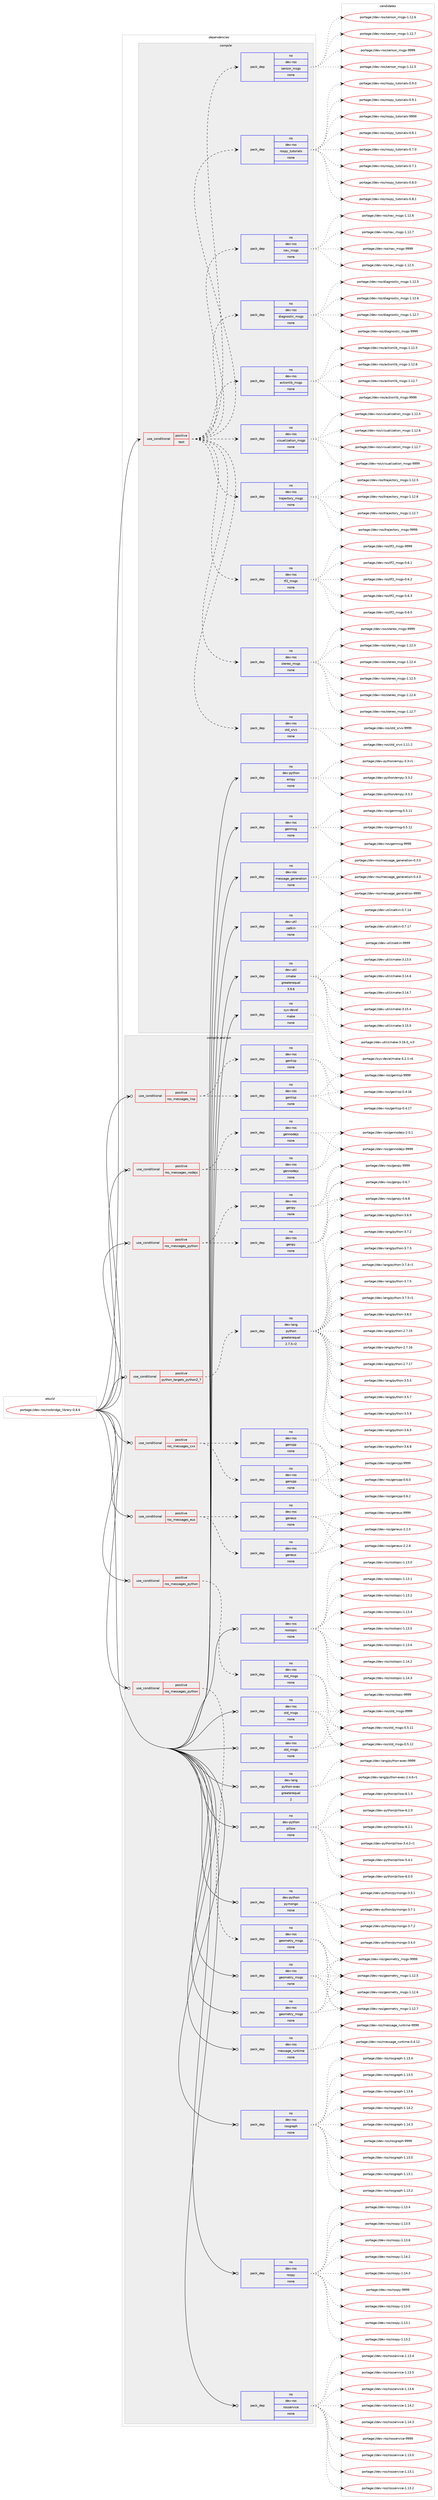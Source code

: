 digraph prolog {

# *************
# Graph options
# *************

newrank=true;
concentrate=true;
compound=true;
graph [rankdir=LR,fontname=Helvetica,fontsize=10,ranksep=1.5];#, ranksep=2.5, nodesep=0.2];
edge  [arrowhead=vee];
node  [fontname=Helvetica,fontsize=10];

# **********
# The ebuild
# **********

subgraph cluster_leftcol {
color=gray;
rank=same;
label=<<i>ebuild</i>>;
id [label="portage://dev-ros/rosbridge_library-0.8.6", color=red, width=4, href="../dev-ros/rosbridge_library-0.8.6.svg"];
}

# ****************
# The dependencies
# ****************

subgraph cluster_midcol {
color=gray;
label=<<i>dependencies</i>>;
subgraph cluster_compile {
fillcolor="#eeeeee";
style=filled;
label=<<i>compile</i>>;
subgraph cond43803 {
dependency195443 [label=<<TABLE BORDER="0" CELLBORDER="1" CELLSPACING="0" CELLPADDING="4"><TR><TD ROWSPAN="3" CELLPADDING="10">use_conditional</TD></TR><TR><TD>positive</TD></TR><TR><TD>test</TD></TR></TABLE>>, shape=none, color=red];
subgraph pack148212 {
dependency195444 [label=<<TABLE BORDER="0" CELLBORDER="1" CELLSPACING="0" CELLPADDING="4" WIDTH="220"><TR><TD ROWSPAN="6" CELLPADDING="30">pack_dep</TD></TR><TR><TD WIDTH="110">no</TD></TR><TR><TD>dev-ros</TD></TR><TR><TD>actionlib_msgs</TD></TR><TR><TD>none</TD></TR><TR><TD></TD></TR></TABLE>>, shape=none, color=blue];
}
dependency195443:e -> dependency195444:w [weight=20,style="dashed",arrowhead="vee"];
subgraph pack148213 {
dependency195445 [label=<<TABLE BORDER="0" CELLBORDER="1" CELLSPACING="0" CELLPADDING="4" WIDTH="220"><TR><TD ROWSPAN="6" CELLPADDING="30">pack_dep</TD></TR><TR><TD WIDTH="110">no</TD></TR><TR><TD>dev-ros</TD></TR><TR><TD>diagnostic_msgs</TD></TR><TR><TD>none</TD></TR><TR><TD></TD></TR></TABLE>>, shape=none, color=blue];
}
dependency195443:e -> dependency195445:w [weight=20,style="dashed",arrowhead="vee"];
subgraph pack148214 {
dependency195446 [label=<<TABLE BORDER="0" CELLBORDER="1" CELLSPACING="0" CELLPADDING="4" WIDTH="220"><TR><TD ROWSPAN="6" CELLPADDING="30">pack_dep</TD></TR><TR><TD WIDTH="110">no</TD></TR><TR><TD>dev-ros</TD></TR><TR><TD>nav_msgs</TD></TR><TR><TD>none</TD></TR><TR><TD></TD></TR></TABLE>>, shape=none, color=blue];
}
dependency195443:e -> dependency195446:w [weight=20,style="dashed",arrowhead="vee"];
subgraph pack148215 {
dependency195447 [label=<<TABLE BORDER="0" CELLBORDER="1" CELLSPACING="0" CELLPADDING="4" WIDTH="220"><TR><TD ROWSPAN="6" CELLPADDING="30">pack_dep</TD></TR><TR><TD WIDTH="110">no</TD></TR><TR><TD>dev-ros</TD></TR><TR><TD>rospy_tutorials</TD></TR><TR><TD>none</TD></TR><TR><TD></TD></TR></TABLE>>, shape=none, color=blue];
}
dependency195443:e -> dependency195447:w [weight=20,style="dashed",arrowhead="vee"];
subgraph pack148216 {
dependency195448 [label=<<TABLE BORDER="0" CELLBORDER="1" CELLSPACING="0" CELLPADDING="4" WIDTH="220"><TR><TD ROWSPAN="6" CELLPADDING="30">pack_dep</TD></TR><TR><TD WIDTH="110">no</TD></TR><TR><TD>dev-ros</TD></TR><TR><TD>sensor_msgs</TD></TR><TR><TD>none</TD></TR><TR><TD></TD></TR></TABLE>>, shape=none, color=blue];
}
dependency195443:e -> dependency195448:w [weight=20,style="dashed",arrowhead="vee"];
subgraph pack148217 {
dependency195449 [label=<<TABLE BORDER="0" CELLBORDER="1" CELLSPACING="0" CELLPADDING="4" WIDTH="220"><TR><TD ROWSPAN="6" CELLPADDING="30">pack_dep</TD></TR><TR><TD WIDTH="110">no</TD></TR><TR><TD>dev-ros</TD></TR><TR><TD>std_srvs</TD></TR><TR><TD>none</TD></TR><TR><TD></TD></TR></TABLE>>, shape=none, color=blue];
}
dependency195443:e -> dependency195449:w [weight=20,style="dashed",arrowhead="vee"];
subgraph pack148218 {
dependency195450 [label=<<TABLE BORDER="0" CELLBORDER="1" CELLSPACING="0" CELLPADDING="4" WIDTH="220"><TR><TD ROWSPAN="6" CELLPADDING="30">pack_dep</TD></TR><TR><TD WIDTH="110">no</TD></TR><TR><TD>dev-ros</TD></TR><TR><TD>stereo_msgs</TD></TR><TR><TD>none</TD></TR><TR><TD></TD></TR></TABLE>>, shape=none, color=blue];
}
dependency195443:e -> dependency195450:w [weight=20,style="dashed",arrowhead="vee"];
subgraph pack148219 {
dependency195451 [label=<<TABLE BORDER="0" CELLBORDER="1" CELLSPACING="0" CELLPADDING="4" WIDTH="220"><TR><TD ROWSPAN="6" CELLPADDING="30">pack_dep</TD></TR><TR><TD WIDTH="110">no</TD></TR><TR><TD>dev-ros</TD></TR><TR><TD>tf2_msgs</TD></TR><TR><TD>none</TD></TR><TR><TD></TD></TR></TABLE>>, shape=none, color=blue];
}
dependency195443:e -> dependency195451:w [weight=20,style="dashed",arrowhead="vee"];
subgraph pack148220 {
dependency195452 [label=<<TABLE BORDER="0" CELLBORDER="1" CELLSPACING="0" CELLPADDING="4" WIDTH="220"><TR><TD ROWSPAN="6" CELLPADDING="30">pack_dep</TD></TR><TR><TD WIDTH="110">no</TD></TR><TR><TD>dev-ros</TD></TR><TR><TD>trajectory_msgs</TD></TR><TR><TD>none</TD></TR><TR><TD></TD></TR></TABLE>>, shape=none, color=blue];
}
dependency195443:e -> dependency195452:w [weight=20,style="dashed",arrowhead="vee"];
subgraph pack148221 {
dependency195453 [label=<<TABLE BORDER="0" CELLBORDER="1" CELLSPACING="0" CELLPADDING="4" WIDTH="220"><TR><TD ROWSPAN="6" CELLPADDING="30">pack_dep</TD></TR><TR><TD WIDTH="110">no</TD></TR><TR><TD>dev-ros</TD></TR><TR><TD>visualization_msgs</TD></TR><TR><TD>none</TD></TR><TR><TD></TD></TR></TABLE>>, shape=none, color=blue];
}
dependency195443:e -> dependency195453:w [weight=20,style="dashed",arrowhead="vee"];
}
id:e -> dependency195443:w [weight=20,style="solid",arrowhead="vee"];
subgraph pack148222 {
dependency195454 [label=<<TABLE BORDER="0" CELLBORDER="1" CELLSPACING="0" CELLPADDING="4" WIDTH="220"><TR><TD ROWSPAN="6" CELLPADDING="30">pack_dep</TD></TR><TR><TD WIDTH="110">no</TD></TR><TR><TD>dev-python</TD></TR><TR><TD>empy</TD></TR><TR><TD>none</TD></TR><TR><TD></TD></TR></TABLE>>, shape=none, color=blue];
}
id:e -> dependency195454:w [weight=20,style="solid",arrowhead="vee"];
subgraph pack148223 {
dependency195455 [label=<<TABLE BORDER="0" CELLBORDER="1" CELLSPACING="0" CELLPADDING="4" WIDTH="220"><TR><TD ROWSPAN="6" CELLPADDING="30">pack_dep</TD></TR><TR><TD WIDTH="110">no</TD></TR><TR><TD>dev-ros</TD></TR><TR><TD>genmsg</TD></TR><TR><TD>none</TD></TR><TR><TD></TD></TR></TABLE>>, shape=none, color=blue];
}
id:e -> dependency195455:w [weight=20,style="solid",arrowhead="vee"];
subgraph pack148224 {
dependency195456 [label=<<TABLE BORDER="0" CELLBORDER="1" CELLSPACING="0" CELLPADDING="4" WIDTH="220"><TR><TD ROWSPAN="6" CELLPADDING="30">pack_dep</TD></TR><TR><TD WIDTH="110">no</TD></TR><TR><TD>dev-ros</TD></TR><TR><TD>message_generation</TD></TR><TR><TD>none</TD></TR><TR><TD></TD></TR></TABLE>>, shape=none, color=blue];
}
id:e -> dependency195456:w [weight=20,style="solid",arrowhead="vee"];
subgraph pack148225 {
dependency195457 [label=<<TABLE BORDER="0" CELLBORDER="1" CELLSPACING="0" CELLPADDING="4" WIDTH="220"><TR><TD ROWSPAN="6" CELLPADDING="30">pack_dep</TD></TR><TR><TD WIDTH="110">no</TD></TR><TR><TD>dev-util</TD></TR><TR><TD>catkin</TD></TR><TR><TD>none</TD></TR><TR><TD></TD></TR></TABLE>>, shape=none, color=blue];
}
id:e -> dependency195457:w [weight=20,style="solid",arrowhead="vee"];
subgraph pack148226 {
dependency195458 [label=<<TABLE BORDER="0" CELLBORDER="1" CELLSPACING="0" CELLPADDING="4" WIDTH="220"><TR><TD ROWSPAN="6" CELLPADDING="30">pack_dep</TD></TR><TR><TD WIDTH="110">no</TD></TR><TR><TD>dev-util</TD></TR><TR><TD>cmake</TD></TR><TR><TD>greaterequal</TD></TR><TR><TD>3.9.6</TD></TR></TABLE>>, shape=none, color=blue];
}
id:e -> dependency195458:w [weight=20,style="solid",arrowhead="vee"];
subgraph pack148227 {
dependency195459 [label=<<TABLE BORDER="0" CELLBORDER="1" CELLSPACING="0" CELLPADDING="4" WIDTH="220"><TR><TD ROWSPAN="6" CELLPADDING="30">pack_dep</TD></TR><TR><TD WIDTH="110">no</TD></TR><TR><TD>sys-devel</TD></TR><TR><TD>make</TD></TR><TR><TD>none</TD></TR><TR><TD></TD></TR></TABLE>>, shape=none, color=blue];
}
id:e -> dependency195459:w [weight=20,style="solid",arrowhead="vee"];
}
subgraph cluster_compileandrun {
fillcolor="#eeeeee";
style=filled;
label=<<i>compile and run</i>>;
subgraph cond43804 {
dependency195460 [label=<<TABLE BORDER="0" CELLBORDER="1" CELLSPACING="0" CELLPADDING="4"><TR><TD ROWSPAN="3" CELLPADDING="10">use_conditional</TD></TR><TR><TD>positive</TD></TR><TR><TD>python_targets_python2_7</TD></TR></TABLE>>, shape=none, color=red];
subgraph pack148228 {
dependency195461 [label=<<TABLE BORDER="0" CELLBORDER="1" CELLSPACING="0" CELLPADDING="4" WIDTH="220"><TR><TD ROWSPAN="6" CELLPADDING="30">pack_dep</TD></TR><TR><TD WIDTH="110">no</TD></TR><TR><TD>dev-lang</TD></TR><TR><TD>python</TD></TR><TR><TD>greaterequal</TD></TR><TR><TD>2.7.5-r2</TD></TR></TABLE>>, shape=none, color=blue];
}
dependency195460:e -> dependency195461:w [weight=20,style="dashed",arrowhead="vee"];
}
id:e -> dependency195460:w [weight=20,style="solid",arrowhead="odotvee"];
subgraph cond43805 {
dependency195462 [label=<<TABLE BORDER="0" CELLBORDER="1" CELLSPACING="0" CELLPADDING="4"><TR><TD ROWSPAN="3" CELLPADDING="10">use_conditional</TD></TR><TR><TD>positive</TD></TR><TR><TD>ros_messages_cxx</TD></TR></TABLE>>, shape=none, color=red];
subgraph pack148229 {
dependency195463 [label=<<TABLE BORDER="0" CELLBORDER="1" CELLSPACING="0" CELLPADDING="4" WIDTH="220"><TR><TD ROWSPAN="6" CELLPADDING="30">pack_dep</TD></TR><TR><TD WIDTH="110">no</TD></TR><TR><TD>dev-ros</TD></TR><TR><TD>gencpp</TD></TR><TR><TD>none</TD></TR><TR><TD></TD></TR></TABLE>>, shape=none, color=blue];
}
dependency195462:e -> dependency195463:w [weight=20,style="dashed",arrowhead="vee"];
subgraph pack148230 {
dependency195464 [label=<<TABLE BORDER="0" CELLBORDER="1" CELLSPACING="0" CELLPADDING="4" WIDTH="220"><TR><TD ROWSPAN="6" CELLPADDING="30">pack_dep</TD></TR><TR><TD WIDTH="110">no</TD></TR><TR><TD>dev-ros</TD></TR><TR><TD>gencpp</TD></TR><TR><TD>none</TD></TR><TR><TD></TD></TR></TABLE>>, shape=none, color=blue];
}
dependency195462:e -> dependency195464:w [weight=20,style="dashed",arrowhead="vee"];
}
id:e -> dependency195462:w [weight=20,style="solid",arrowhead="odotvee"];
subgraph cond43806 {
dependency195465 [label=<<TABLE BORDER="0" CELLBORDER="1" CELLSPACING="0" CELLPADDING="4"><TR><TD ROWSPAN="3" CELLPADDING="10">use_conditional</TD></TR><TR><TD>positive</TD></TR><TR><TD>ros_messages_eus</TD></TR></TABLE>>, shape=none, color=red];
subgraph pack148231 {
dependency195466 [label=<<TABLE BORDER="0" CELLBORDER="1" CELLSPACING="0" CELLPADDING="4" WIDTH="220"><TR><TD ROWSPAN="6" CELLPADDING="30">pack_dep</TD></TR><TR><TD WIDTH="110">no</TD></TR><TR><TD>dev-ros</TD></TR><TR><TD>geneus</TD></TR><TR><TD>none</TD></TR><TR><TD></TD></TR></TABLE>>, shape=none, color=blue];
}
dependency195465:e -> dependency195466:w [weight=20,style="dashed",arrowhead="vee"];
subgraph pack148232 {
dependency195467 [label=<<TABLE BORDER="0" CELLBORDER="1" CELLSPACING="0" CELLPADDING="4" WIDTH="220"><TR><TD ROWSPAN="6" CELLPADDING="30">pack_dep</TD></TR><TR><TD WIDTH="110">no</TD></TR><TR><TD>dev-ros</TD></TR><TR><TD>geneus</TD></TR><TR><TD>none</TD></TR><TR><TD></TD></TR></TABLE>>, shape=none, color=blue];
}
dependency195465:e -> dependency195467:w [weight=20,style="dashed",arrowhead="vee"];
}
id:e -> dependency195465:w [weight=20,style="solid",arrowhead="odotvee"];
subgraph cond43807 {
dependency195468 [label=<<TABLE BORDER="0" CELLBORDER="1" CELLSPACING="0" CELLPADDING="4"><TR><TD ROWSPAN="3" CELLPADDING="10">use_conditional</TD></TR><TR><TD>positive</TD></TR><TR><TD>ros_messages_lisp</TD></TR></TABLE>>, shape=none, color=red];
subgraph pack148233 {
dependency195469 [label=<<TABLE BORDER="0" CELLBORDER="1" CELLSPACING="0" CELLPADDING="4" WIDTH="220"><TR><TD ROWSPAN="6" CELLPADDING="30">pack_dep</TD></TR><TR><TD WIDTH="110">no</TD></TR><TR><TD>dev-ros</TD></TR><TR><TD>genlisp</TD></TR><TR><TD>none</TD></TR><TR><TD></TD></TR></TABLE>>, shape=none, color=blue];
}
dependency195468:e -> dependency195469:w [weight=20,style="dashed",arrowhead="vee"];
subgraph pack148234 {
dependency195470 [label=<<TABLE BORDER="0" CELLBORDER="1" CELLSPACING="0" CELLPADDING="4" WIDTH="220"><TR><TD ROWSPAN="6" CELLPADDING="30">pack_dep</TD></TR><TR><TD WIDTH="110">no</TD></TR><TR><TD>dev-ros</TD></TR><TR><TD>genlisp</TD></TR><TR><TD>none</TD></TR><TR><TD></TD></TR></TABLE>>, shape=none, color=blue];
}
dependency195468:e -> dependency195470:w [weight=20,style="dashed",arrowhead="vee"];
}
id:e -> dependency195468:w [weight=20,style="solid",arrowhead="odotvee"];
subgraph cond43808 {
dependency195471 [label=<<TABLE BORDER="0" CELLBORDER="1" CELLSPACING="0" CELLPADDING="4"><TR><TD ROWSPAN="3" CELLPADDING="10">use_conditional</TD></TR><TR><TD>positive</TD></TR><TR><TD>ros_messages_nodejs</TD></TR></TABLE>>, shape=none, color=red];
subgraph pack148235 {
dependency195472 [label=<<TABLE BORDER="0" CELLBORDER="1" CELLSPACING="0" CELLPADDING="4" WIDTH="220"><TR><TD ROWSPAN="6" CELLPADDING="30">pack_dep</TD></TR><TR><TD WIDTH="110">no</TD></TR><TR><TD>dev-ros</TD></TR><TR><TD>gennodejs</TD></TR><TR><TD>none</TD></TR><TR><TD></TD></TR></TABLE>>, shape=none, color=blue];
}
dependency195471:e -> dependency195472:w [weight=20,style="dashed",arrowhead="vee"];
subgraph pack148236 {
dependency195473 [label=<<TABLE BORDER="0" CELLBORDER="1" CELLSPACING="0" CELLPADDING="4" WIDTH="220"><TR><TD ROWSPAN="6" CELLPADDING="30">pack_dep</TD></TR><TR><TD WIDTH="110">no</TD></TR><TR><TD>dev-ros</TD></TR><TR><TD>gennodejs</TD></TR><TR><TD>none</TD></TR><TR><TD></TD></TR></TABLE>>, shape=none, color=blue];
}
dependency195471:e -> dependency195473:w [weight=20,style="dashed",arrowhead="vee"];
}
id:e -> dependency195471:w [weight=20,style="solid",arrowhead="odotvee"];
subgraph cond43809 {
dependency195474 [label=<<TABLE BORDER="0" CELLBORDER="1" CELLSPACING="0" CELLPADDING="4"><TR><TD ROWSPAN="3" CELLPADDING="10">use_conditional</TD></TR><TR><TD>positive</TD></TR><TR><TD>ros_messages_python</TD></TR></TABLE>>, shape=none, color=red];
subgraph pack148237 {
dependency195475 [label=<<TABLE BORDER="0" CELLBORDER="1" CELLSPACING="0" CELLPADDING="4" WIDTH="220"><TR><TD ROWSPAN="6" CELLPADDING="30">pack_dep</TD></TR><TR><TD WIDTH="110">no</TD></TR><TR><TD>dev-ros</TD></TR><TR><TD>genpy</TD></TR><TR><TD>none</TD></TR><TR><TD></TD></TR></TABLE>>, shape=none, color=blue];
}
dependency195474:e -> dependency195475:w [weight=20,style="dashed",arrowhead="vee"];
subgraph pack148238 {
dependency195476 [label=<<TABLE BORDER="0" CELLBORDER="1" CELLSPACING="0" CELLPADDING="4" WIDTH="220"><TR><TD ROWSPAN="6" CELLPADDING="30">pack_dep</TD></TR><TR><TD WIDTH="110">no</TD></TR><TR><TD>dev-ros</TD></TR><TR><TD>genpy</TD></TR><TR><TD>none</TD></TR><TR><TD></TD></TR></TABLE>>, shape=none, color=blue];
}
dependency195474:e -> dependency195476:w [weight=20,style="dashed",arrowhead="vee"];
}
id:e -> dependency195474:w [weight=20,style="solid",arrowhead="odotvee"];
subgraph cond43810 {
dependency195477 [label=<<TABLE BORDER="0" CELLBORDER="1" CELLSPACING="0" CELLPADDING="4"><TR><TD ROWSPAN="3" CELLPADDING="10">use_conditional</TD></TR><TR><TD>positive</TD></TR><TR><TD>ros_messages_python</TD></TR></TABLE>>, shape=none, color=red];
subgraph pack148239 {
dependency195478 [label=<<TABLE BORDER="0" CELLBORDER="1" CELLSPACING="0" CELLPADDING="4" WIDTH="220"><TR><TD ROWSPAN="6" CELLPADDING="30">pack_dep</TD></TR><TR><TD WIDTH="110">no</TD></TR><TR><TD>dev-ros</TD></TR><TR><TD>geometry_msgs</TD></TR><TR><TD>none</TD></TR><TR><TD></TD></TR></TABLE>>, shape=none, color=blue];
}
dependency195477:e -> dependency195478:w [weight=20,style="dashed",arrowhead="vee"];
}
id:e -> dependency195477:w [weight=20,style="solid",arrowhead="odotvee"];
subgraph cond43811 {
dependency195479 [label=<<TABLE BORDER="0" CELLBORDER="1" CELLSPACING="0" CELLPADDING="4"><TR><TD ROWSPAN="3" CELLPADDING="10">use_conditional</TD></TR><TR><TD>positive</TD></TR><TR><TD>ros_messages_python</TD></TR></TABLE>>, shape=none, color=red];
subgraph pack148240 {
dependency195480 [label=<<TABLE BORDER="0" CELLBORDER="1" CELLSPACING="0" CELLPADDING="4" WIDTH="220"><TR><TD ROWSPAN="6" CELLPADDING="30">pack_dep</TD></TR><TR><TD WIDTH="110">no</TD></TR><TR><TD>dev-ros</TD></TR><TR><TD>std_msgs</TD></TR><TR><TD>none</TD></TR><TR><TD></TD></TR></TABLE>>, shape=none, color=blue];
}
dependency195479:e -> dependency195480:w [weight=20,style="dashed",arrowhead="vee"];
}
id:e -> dependency195479:w [weight=20,style="solid",arrowhead="odotvee"];
subgraph pack148241 {
dependency195481 [label=<<TABLE BORDER="0" CELLBORDER="1" CELLSPACING="0" CELLPADDING="4" WIDTH="220"><TR><TD ROWSPAN="6" CELLPADDING="30">pack_dep</TD></TR><TR><TD WIDTH="110">no</TD></TR><TR><TD>dev-lang</TD></TR><TR><TD>python-exec</TD></TR><TR><TD>greaterequal</TD></TR><TR><TD>2</TD></TR></TABLE>>, shape=none, color=blue];
}
id:e -> dependency195481:w [weight=20,style="solid",arrowhead="odotvee"];
subgraph pack148242 {
dependency195482 [label=<<TABLE BORDER="0" CELLBORDER="1" CELLSPACING="0" CELLPADDING="4" WIDTH="220"><TR><TD ROWSPAN="6" CELLPADDING="30">pack_dep</TD></TR><TR><TD WIDTH="110">no</TD></TR><TR><TD>dev-python</TD></TR><TR><TD>pillow</TD></TR><TR><TD>none</TD></TR><TR><TD></TD></TR></TABLE>>, shape=none, color=blue];
}
id:e -> dependency195482:w [weight=20,style="solid",arrowhead="odotvee"];
subgraph pack148243 {
dependency195483 [label=<<TABLE BORDER="0" CELLBORDER="1" CELLSPACING="0" CELLPADDING="4" WIDTH="220"><TR><TD ROWSPAN="6" CELLPADDING="30">pack_dep</TD></TR><TR><TD WIDTH="110">no</TD></TR><TR><TD>dev-python</TD></TR><TR><TD>pymongo</TD></TR><TR><TD>none</TD></TR><TR><TD></TD></TR></TABLE>>, shape=none, color=blue];
}
id:e -> dependency195483:w [weight=20,style="solid",arrowhead="odotvee"];
subgraph pack148244 {
dependency195484 [label=<<TABLE BORDER="0" CELLBORDER="1" CELLSPACING="0" CELLPADDING="4" WIDTH="220"><TR><TD ROWSPAN="6" CELLPADDING="30">pack_dep</TD></TR><TR><TD WIDTH="110">no</TD></TR><TR><TD>dev-ros</TD></TR><TR><TD>geometry_msgs</TD></TR><TR><TD>none</TD></TR><TR><TD></TD></TR></TABLE>>, shape=none, color=blue];
}
id:e -> dependency195484:w [weight=20,style="solid",arrowhead="odotvee"];
subgraph pack148245 {
dependency195485 [label=<<TABLE BORDER="0" CELLBORDER="1" CELLSPACING="0" CELLPADDING="4" WIDTH="220"><TR><TD ROWSPAN="6" CELLPADDING="30">pack_dep</TD></TR><TR><TD WIDTH="110">no</TD></TR><TR><TD>dev-ros</TD></TR><TR><TD>geometry_msgs</TD></TR><TR><TD>none</TD></TR><TR><TD></TD></TR></TABLE>>, shape=none, color=blue];
}
id:e -> dependency195485:w [weight=20,style="solid",arrowhead="odotvee"];
subgraph pack148246 {
dependency195486 [label=<<TABLE BORDER="0" CELLBORDER="1" CELLSPACING="0" CELLPADDING="4" WIDTH="220"><TR><TD ROWSPAN="6" CELLPADDING="30">pack_dep</TD></TR><TR><TD WIDTH="110">no</TD></TR><TR><TD>dev-ros</TD></TR><TR><TD>message_runtime</TD></TR><TR><TD>none</TD></TR><TR><TD></TD></TR></TABLE>>, shape=none, color=blue];
}
id:e -> dependency195486:w [weight=20,style="solid",arrowhead="odotvee"];
subgraph pack148247 {
dependency195487 [label=<<TABLE BORDER="0" CELLBORDER="1" CELLSPACING="0" CELLPADDING="4" WIDTH="220"><TR><TD ROWSPAN="6" CELLPADDING="30">pack_dep</TD></TR><TR><TD WIDTH="110">no</TD></TR><TR><TD>dev-ros</TD></TR><TR><TD>rosgraph</TD></TR><TR><TD>none</TD></TR><TR><TD></TD></TR></TABLE>>, shape=none, color=blue];
}
id:e -> dependency195487:w [weight=20,style="solid",arrowhead="odotvee"];
subgraph pack148248 {
dependency195488 [label=<<TABLE BORDER="0" CELLBORDER="1" CELLSPACING="0" CELLPADDING="4" WIDTH="220"><TR><TD ROWSPAN="6" CELLPADDING="30">pack_dep</TD></TR><TR><TD WIDTH="110">no</TD></TR><TR><TD>dev-ros</TD></TR><TR><TD>rospy</TD></TR><TR><TD>none</TD></TR><TR><TD></TD></TR></TABLE>>, shape=none, color=blue];
}
id:e -> dependency195488:w [weight=20,style="solid",arrowhead="odotvee"];
subgraph pack148249 {
dependency195489 [label=<<TABLE BORDER="0" CELLBORDER="1" CELLSPACING="0" CELLPADDING="4" WIDTH="220"><TR><TD ROWSPAN="6" CELLPADDING="30">pack_dep</TD></TR><TR><TD WIDTH="110">no</TD></TR><TR><TD>dev-ros</TD></TR><TR><TD>rosservice</TD></TR><TR><TD>none</TD></TR><TR><TD></TD></TR></TABLE>>, shape=none, color=blue];
}
id:e -> dependency195489:w [weight=20,style="solid",arrowhead="odotvee"];
subgraph pack148250 {
dependency195490 [label=<<TABLE BORDER="0" CELLBORDER="1" CELLSPACING="0" CELLPADDING="4" WIDTH="220"><TR><TD ROWSPAN="6" CELLPADDING="30">pack_dep</TD></TR><TR><TD WIDTH="110">no</TD></TR><TR><TD>dev-ros</TD></TR><TR><TD>rostopic</TD></TR><TR><TD>none</TD></TR><TR><TD></TD></TR></TABLE>>, shape=none, color=blue];
}
id:e -> dependency195490:w [weight=20,style="solid",arrowhead="odotvee"];
subgraph pack148251 {
dependency195491 [label=<<TABLE BORDER="0" CELLBORDER="1" CELLSPACING="0" CELLPADDING="4" WIDTH="220"><TR><TD ROWSPAN="6" CELLPADDING="30">pack_dep</TD></TR><TR><TD WIDTH="110">no</TD></TR><TR><TD>dev-ros</TD></TR><TR><TD>std_msgs</TD></TR><TR><TD>none</TD></TR><TR><TD></TD></TR></TABLE>>, shape=none, color=blue];
}
id:e -> dependency195491:w [weight=20,style="solid",arrowhead="odotvee"];
subgraph pack148252 {
dependency195492 [label=<<TABLE BORDER="0" CELLBORDER="1" CELLSPACING="0" CELLPADDING="4" WIDTH="220"><TR><TD ROWSPAN="6" CELLPADDING="30">pack_dep</TD></TR><TR><TD WIDTH="110">no</TD></TR><TR><TD>dev-ros</TD></TR><TR><TD>std_msgs</TD></TR><TR><TD>none</TD></TR><TR><TD></TD></TR></TABLE>>, shape=none, color=blue];
}
id:e -> dependency195492:w [weight=20,style="solid",arrowhead="odotvee"];
}
subgraph cluster_run {
fillcolor="#eeeeee";
style=filled;
label=<<i>run</i>>;
}
}

# **************
# The candidates
# **************

subgraph cluster_choices {
rank=same;
color=gray;
label=<<i>candidates</i>>;

subgraph choice148212 {
color=black;
nodesep=1;
choiceportage10010111845114111115479799116105111110108105989510911510311545494649504653 [label="portage://dev-ros/actionlib_msgs-1.12.5", color=red, width=4,href="../dev-ros/actionlib_msgs-1.12.5.svg"];
choiceportage10010111845114111115479799116105111110108105989510911510311545494649504654 [label="portage://dev-ros/actionlib_msgs-1.12.6", color=red, width=4,href="../dev-ros/actionlib_msgs-1.12.6.svg"];
choiceportage10010111845114111115479799116105111110108105989510911510311545494649504655 [label="portage://dev-ros/actionlib_msgs-1.12.7", color=red, width=4,href="../dev-ros/actionlib_msgs-1.12.7.svg"];
choiceportage1001011184511411111547979911610511111010810598951091151031154557575757 [label="portage://dev-ros/actionlib_msgs-9999", color=red, width=4,href="../dev-ros/actionlib_msgs-9999.svg"];
dependency195444:e -> choiceportage10010111845114111115479799116105111110108105989510911510311545494649504653:w [style=dotted,weight="100"];
dependency195444:e -> choiceportage10010111845114111115479799116105111110108105989510911510311545494649504654:w [style=dotted,weight="100"];
dependency195444:e -> choiceportage10010111845114111115479799116105111110108105989510911510311545494649504655:w [style=dotted,weight="100"];
dependency195444:e -> choiceportage1001011184511411111547979911610511111010810598951091151031154557575757:w [style=dotted,weight="100"];
}
subgraph choice148213 {
color=black;
nodesep=1;
choiceportage100101118451141111154710010597103110111115116105999510911510311545494649504653 [label="portage://dev-ros/diagnostic_msgs-1.12.5", color=red, width=4,href="../dev-ros/diagnostic_msgs-1.12.5.svg"];
choiceportage100101118451141111154710010597103110111115116105999510911510311545494649504654 [label="portage://dev-ros/diagnostic_msgs-1.12.6", color=red, width=4,href="../dev-ros/diagnostic_msgs-1.12.6.svg"];
choiceportage100101118451141111154710010597103110111115116105999510911510311545494649504655 [label="portage://dev-ros/diagnostic_msgs-1.12.7", color=red, width=4,href="../dev-ros/diagnostic_msgs-1.12.7.svg"];
choiceportage10010111845114111115471001059710311011111511610599951091151031154557575757 [label="portage://dev-ros/diagnostic_msgs-9999", color=red, width=4,href="../dev-ros/diagnostic_msgs-9999.svg"];
dependency195445:e -> choiceportage100101118451141111154710010597103110111115116105999510911510311545494649504653:w [style=dotted,weight="100"];
dependency195445:e -> choiceportage100101118451141111154710010597103110111115116105999510911510311545494649504654:w [style=dotted,weight="100"];
dependency195445:e -> choiceportage100101118451141111154710010597103110111115116105999510911510311545494649504655:w [style=dotted,weight="100"];
dependency195445:e -> choiceportage10010111845114111115471001059710311011111511610599951091151031154557575757:w [style=dotted,weight="100"];
}
subgraph choice148214 {
color=black;
nodesep=1;
choiceportage1001011184511411111547110971189510911510311545494649504653 [label="portage://dev-ros/nav_msgs-1.12.5", color=red, width=4,href="../dev-ros/nav_msgs-1.12.5.svg"];
choiceportage1001011184511411111547110971189510911510311545494649504654 [label="portage://dev-ros/nav_msgs-1.12.6", color=red, width=4,href="../dev-ros/nav_msgs-1.12.6.svg"];
choiceportage1001011184511411111547110971189510911510311545494649504655 [label="portage://dev-ros/nav_msgs-1.12.7", color=red, width=4,href="../dev-ros/nav_msgs-1.12.7.svg"];
choiceportage100101118451141111154711097118951091151031154557575757 [label="portage://dev-ros/nav_msgs-9999", color=red, width=4,href="../dev-ros/nav_msgs-9999.svg"];
dependency195446:e -> choiceportage1001011184511411111547110971189510911510311545494649504653:w [style=dotted,weight="100"];
dependency195446:e -> choiceportage1001011184511411111547110971189510911510311545494649504654:w [style=dotted,weight="100"];
dependency195446:e -> choiceportage1001011184511411111547110971189510911510311545494649504655:w [style=dotted,weight="100"];
dependency195446:e -> choiceportage100101118451141111154711097118951091151031154557575757:w [style=dotted,weight="100"];
}
subgraph choice148215 {
color=black;
nodesep=1;
choiceportage10010111845114111115471141111151121219511611711611111410597108115454846544649 [label="portage://dev-ros/rospy_tutorials-0.6.1", color=red, width=4,href="../dev-ros/rospy_tutorials-0.6.1.svg"];
choiceportage10010111845114111115471141111151121219511611711611111410597108115454846554648 [label="portage://dev-ros/rospy_tutorials-0.7.0", color=red, width=4,href="../dev-ros/rospy_tutorials-0.7.0.svg"];
choiceportage10010111845114111115471141111151121219511611711611111410597108115454846554649 [label="portage://dev-ros/rospy_tutorials-0.7.1", color=red, width=4,href="../dev-ros/rospy_tutorials-0.7.1.svg"];
choiceportage10010111845114111115471141111151121219511611711611111410597108115454846564648 [label="portage://dev-ros/rospy_tutorials-0.8.0", color=red, width=4,href="../dev-ros/rospy_tutorials-0.8.0.svg"];
choiceportage10010111845114111115471141111151121219511611711611111410597108115454846564649 [label="portage://dev-ros/rospy_tutorials-0.8.1", color=red, width=4,href="../dev-ros/rospy_tutorials-0.8.1.svg"];
choiceportage10010111845114111115471141111151121219511611711611111410597108115454846574648 [label="portage://dev-ros/rospy_tutorials-0.9.0", color=red, width=4,href="../dev-ros/rospy_tutorials-0.9.0.svg"];
choiceportage10010111845114111115471141111151121219511611711611111410597108115454846574649 [label="portage://dev-ros/rospy_tutorials-0.9.1", color=red, width=4,href="../dev-ros/rospy_tutorials-0.9.1.svg"];
choiceportage100101118451141111154711411111511212195116117116111114105971081154557575757 [label="portage://dev-ros/rospy_tutorials-9999", color=red, width=4,href="../dev-ros/rospy_tutorials-9999.svg"];
dependency195447:e -> choiceportage10010111845114111115471141111151121219511611711611111410597108115454846544649:w [style=dotted,weight="100"];
dependency195447:e -> choiceportage10010111845114111115471141111151121219511611711611111410597108115454846554648:w [style=dotted,weight="100"];
dependency195447:e -> choiceportage10010111845114111115471141111151121219511611711611111410597108115454846554649:w [style=dotted,weight="100"];
dependency195447:e -> choiceportage10010111845114111115471141111151121219511611711611111410597108115454846564648:w [style=dotted,weight="100"];
dependency195447:e -> choiceportage10010111845114111115471141111151121219511611711611111410597108115454846564649:w [style=dotted,weight="100"];
dependency195447:e -> choiceportage10010111845114111115471141111151121219511611711611111410597108115454846574648:w [style=dotted,weight="100"];
dependency195447:e -> choiceportage10010111845114111115471141111151121219511611711611111410597108115454846574649:w [style=dotted,weight="100"];
dependency195447:e -> choiceportage100101118451141111154711411111511212195116117116111114105971081154557575757:w [style=dotted,weight="100"];
}
subgraph choice148216 {
color=black;
nodesep=1;
choiceportage10010111845114111115471151011101151111149510911510311545494649504653 [label="portage://dev-ros/sensor_msgs-1.12.5", color=red, width=4,href="../dev-ros/sensor_msgs-1.12.5.svg"];
choiceportage10010111845114111115471151011101151111149510911510311545494649504654 [label="portage://dev-ros/sensor_msgs-1.12.6", color=red, width=4,href="../dev-ros/sensor_msgs-1.12.6.svg"];
choiceportage10010111845114111115471151011101151111149510911510311545494649504655 [label="portage://dev-ros/sensor_msgs-1.12.7", color=red, width=4,href="../dev-ros/sensor_msgs-1.12.7.svg"];
choiceportage1001011184511411111547115101110115111114951091151031154557575757 [label="portage://dev-ros/sensor_msgs-9999", color=red, width=4,href="../dev-ros/sensor_msgs-9999.svg"];
dependency195448:e -> choiceportage10010111845114111115471151011101151111149510911510311545494649504653:w [style=dotted,weight="100"];
dependency195448:e -> choiceportage10010111845114111115471151011101151111149510911510311545494649504654:w [style=dotted,weight="100"];
dependency195448:e -> choiceportage10010111845114111115471151011101151111149510911510311545494649504655:w [style=dotted,weight="100"];
dependency195448:e -> choiceportage1001011184511411111547115101110115111114951091151031154557575757:w [style=dotted,weight="100"];
}
subgraph choice148217 {
color=black;
nodesep=1;
choiceportage10010111845114111115471151161009511511411811545494649494650 [label="portage://dev-ros/std_srvs-1.11.2", color=red, width=4,href="../dev-ros/std_srvs-1.11.2.svg"];
choiceportage1001011184511411111547115116100951151141181154557575757 [label="portage://dev-ros/std_srvs-9999", color=red, width=4,href="../dev-ros/std_srvs-9999.svg"];
dependency195449:e -> choiceportage10010111845114111115471151161009511511411811545494649494650:w [style=dotted,weight="100"];
dependency195449:e -> choiceportage1001011184511411111547115116100951151141181154557575757:w [style=dotted,weight="100"];
}
subgraph choice148218 {
color=black;
nodesep=1;
choiceportage10010111845114111115471151161011141011119510911510311545494649504651 [label="portage://dev-ros/stereo_msgs-1.12.3", color=red, width=4,href="../dev-ros/stereo_msgs-1.12.3.svg"];
choiceportage10010111845114111115471151161011141011119510911510311545494649504652 [label="portage://dev-ros/stereo_msgs-1.12.4", color=red, width=4,href="../dev-ros/stereo_msgs-1.12.4.svg"];
choiceportage10010111845114111115471151161011141011119510911510311545494649504653 [label="portage://dev-ros/stereo_msgs-1.12.5", color=red, width=4,href="../dev-ros/stereo_msgs-1.12.5.svg"];
choiceportage10010111845114111115471151161011141011119510911510311545494649504654 [label="portage://dev-ros/stereo_msgs-1.12.6", color=red, width=4,href="../dev-ros/stereo_msgs-1.12.6.svg"];
choiceportage10010111845114111115471151161011141011119510911510311545494649504655 [label="portage://dev-ros/stereo_msgs-1.12.7", color=red, width=4,href="../dev-ros/stereo_msgs-1.12.7.svg"];
choiceportage1001011184511411111547115116101114101111951091151031154557575757 [label="portage://dev-ros/stereo_msgs-9999", color=red, width=4,href="../dev-ros/stereo_msgs-9999.svg"];
dependency195450:e -> choiceportage10010111845114111115471151161011141011119510911510311545494649504651:w [style=dotted,weight="100"];
dependency195450:e -> choiceportage10010111845114111115471151161011141011119510911510311545494649504652:w [style=dotted,weight="100"];
dependency195450:e -> choiceportage10010111845114111115471151161011141011119510911510311545494649504653:w [style=dotted,weight="100"];
dependency195450:e -> choiceportage10010111845114111115471151161011141011119510911510311545494649504654:w [style=dotted,weight="100"];
dependency195450:e -> choiceportage10010111845114111115471151161011141011119510911510311545494649504655:w [style=dotted,weight="100"];
dependency195450:e -> choiceportage1001011184511411111547115116101114101111951091151031154557575757:w [style=dotted,weight="100"];
}
subgraph choice148219 {
color=black;
nodesep=1;
choiceportage10010111845114111115471161025095109115103115454846544649 [label="portage://dev-ros/tf2_msgs-0.6.1", color=red, width=4,href="../dev-ros/tf2_msgs-0.6.1.svg"];
choiceportage10010111845114111115471161025095109115103115454846544650 [label="portage://dev-ros/tf2_msgs-0.6.2", color=red, width=4,href="../dev-ros/tf2_msgs-0.6.2.svg"];
choiceportage10010111845114111115471161025095109115103115454846544651 [label="portage://dev-ros/tf2_msgs-0.6.3", color=red, width=4,href="../dev-ros/tf2_msgs-0.6.3.svg"];
choiceportage10010111845114111115471161025095109115103115454846544653 [label="portage://dev-ros/tf2_msgs-0.6.5", color=red, width=4,href="../dev-ros/tf2_msgs-0.6.5.svg"];
choiceportage100101118451141111154711610250951091151031154557575757 [label="portage://dev-ros/tf2_msgs-9999", color=red, width=4,href="../dev-ros/tf2_msgs-9999.svg"];
dependency195451:e -> choiceportage10010111845114111115471161025095109115103115454846544649:w [style=dotted,weight="100"];
dependency195451:e -> choiceportage10010111845114111115471161025095109115103115454846544650:w [style=dotted,weight="100"];
dependency195451:e -> choiceportage10010111845114111115471161025095109115103115454846544651:w [style=dotted,weight="100"];
dependency195451:e -> choiceportage10010111845114111115471161025095109115103115454846544653:w [style=dotted,weight="100"];
dependency195451:e -> choiceportage100101118451141111154711610250951091151031154557575757:w [style=dotted,weight="100"];
}
subgraph choice148220 {
color=black;
nodesep=1;
choiceportage100101118451141111154711611497106101991161111141219510911510311545494649504653 [label="portage://dev-ros/trajectory_msgs-1.12.5", color=red, width=4,href="../dev-ros/trajectory_msgs-1.12.5.svg"];
choiceportage100101118451141111154711611497106101991161111141219510911510311545494649504654 [label="portage://dev-ros/trajectory_msgs-1.12.6", color=red, width=4,href="../dev-ros/trajectory_msgs-1.12.6.svg"];
choiceportage100101118451141111154711611497106101991161111141219510911510311545494649504655 [label="portage://dev-ros/trajectory_msgs-1.12.7", color=red, width=4,href="../dev-ros/trajectory_msgs-1.12.7.svg"];
choiceportage10010111845114111115471161149710610199116111114121951091151031154557575757 [label="portage://dev-ros/trajectory_msgs-9999", color=red, width=4,href="../dev-ros/trajectory_msgs-9999.svg"];
dependency195452:e -> choiceportage100101118451141111154711611497106101991161111141219510911510311545494649504653:w [style=dotted,weight="100"];
dependency195452:e -> choiceportage100101118451141111154711611497106101991161111141219510911510311545494649504654:w [style=dotted,weight="100"];
dependency195452:e -> choiceportage100101118451141111154711611497106101991161111141219510911510311545494649504655:w [style=dotted,weight="100"];
dependency195452:e -> choiceportage10010111845114111115471161149710610199116111114121951091151031154557575757:w [style=dotted,weight="100"];
}
subgraph choice148221 {
color=black;
nodesep=1;
choiceportage100101118451141111154711810511511797108105122971161051111109510911510311545494649504653 [label="portage://dev-ros/visualization_msgs-1.12.5", color=red, width=4,href="../dev-ros/visualization_msgs-1.12.5.svg"];
choiceportage100101118451141111154711810511511797108105122971161051111109510911510311545494649504654 [label="portage://dev-ros/visualization_msgs-1.12.6", color=red, width=4,href="../dev-ros/visualization_msgs-1.12.6.svg"];
choiceportage100101118451141111154711810511511797108105122971161051111109510911510311545494649504655 [label="portage://dev-ros/visualization_msgs-1.12.7", color=red, width=4,href="../dev-ros/visualization_msgs-1.12.7.svg"];
choiceportage10010111845114111115471181051151179710810512297116105111110951091151031154557575757 [label="portage://dev-ros/visualization_msgs-9999", color=red, width=4,href="../dev-ros/visualization_msgs-9999.svg"];
dependency195453:e -> choiceportage100101118451141111154711810511511797108105122971161051111109510911510311545494649504653:w [style=dotted,weight="100"];
dependency195453:e -> choiceportage100101118451141111154711810511511797108105122971161051111109510911510311545494649504654:w [style=dotted,weight="100"];
dependency195453:e -> choiceportage100101118451141111154711810511511797108105122971161051111109510911510311545494649504655:w [style=dotted,weight="100"];
dependency195453:e -> choiceportage10010111845114111115471181051151179710810512297116105111110951091151031154557575757:w [style=dotted,weight="100"];
}
subgraph choice148222 {
color=black;
nodesep=1;
choiceportage1001011184511212111610411111047101109112121455146514511449 [label="portage://dev-python/empy-3.3-r1", color=red, width=4,href="../dev-python/empy-3.3-r1.svg"];
choiceportage1001011184511212111610411111047101109112121455146514650 [label="portage://dev-python/empy-3.3.2", color=red, width=4,href="../dev-python/empy-3.3.2.svg"];
choiceportage1001011184511212111610411111047101109112121455146514651 [label="portage://dev-python/empy-3.3.3", color=red, width=4,href="../dev-python/empy-3.3.3.svg"];
dependency195454:e -> choiceportage1001011184511212111610411111047101109112121455146514511449:w [style=dotted,weight="100"];
dependency195454:e -> choiceportage1001011184511212111610411111047101109112121455146514650:w [style=dotted,weight="100"];
dependency195454:e -> choiceportage1001011184511212111610411111047101109112121455146514651:w [style=dotted,weight="100"];
}
subgraph choice148223 {
color=black;
nodesep=1;
choiceportage100101118451141111154710310111010911510345484653464949 [label="portage://dev-ros/genmsg-0.5.11", color=red, width=4,href="../dev-ros/genmsg-0.5.11.svg"];
choiceportage100101118451141111154710310111010911510345484653464950 [label="portage://dev-ros/genmsg-0.5.12", color=red, width=4,href="../dev-ros/genmsg-0.5.12.svg"];
choiceportage10010111845114111115471031011101091151034557575757 [label="portage://dev-ros/genmsg-9999", color=red, width=4,href="../dev-ros/genmsg-9999.svg"];
dependency195455:e -> choiceportage100101118451141111154710310111010911510345484653464949:w [style=dotted,weight="100"];
dependency195455:e -> choiceportage100101118451141111154710310111010911510345484653464950:w [style=dotted,weight="100"];
dependency195455:e -> choiceportage10010111845114111115471031011101091151034557575757:w [style=dotted,weight="100"];
}
subgraph choice148224 {
color=black;
nodesep=1;
choiceportage1001011184511411111547109101115115971031019510310111010111497116105111110454846514648 [label="portage://dev-ros/message_generation-0.3.0", color=red, width=4,href="../dev-ros/message_generation-0.3.0.svg"];
choiceportage1001011184511411111547109101115115971031019510310111010111497116105111110454846524648 [label="portage://dev-ros/message_generation-0.4.0", color=red, width=4,href="../dev-ros/message_generation-0.4.0.svg"];
choiceportage10010111845114111115471091011151159710310195103101110101114971161051111104557575757 [label="portage://dev-ros/message_generation-9999", color=red, width=4,href="../dev-ros/message_generation-9999.svg"];
dependency195456:e -> choiceportage1001011184511411111547109101115115971031019510310111010111497116105111110454846514648:w [style=dotted,weight="100"];
dependency195456:e -> choiceportage1001011184511411111547109101115115971031019510310111010111497116105111110454846524648:w [style=dotted,weight="100"];
dependency195456:e -> choiceportage10010111845114111115471091011151159710310195103101110101114971161051111104557575757:w [style=dotted,weight="100"];
}
subgraph choice148225 {
color=black;
nodesep=1;
choiceportage1001011184511711610510847999711610710511045484655464952 [label="portage://dev-util/catkin-0.7.14", color=red, width=4,href="../dev-util/catkin-0.7.14.svg"];
choiceportage1001011184511711610510847999711610710511045484655464955 [label="portage://dev-util/catkin-0.7.17", color=red, width=4,href="../dev-util/catkin-0.7.17.svg"];
choiceportage100101118451171161051084799971161071051104557575757 [label="portage://dev-util/catkin-9999", color=red, width=4,href="../dev-util/catkin-9999.svg"];
dependency195457:e -> choiceportage1001011184511711610510847999711610710511045484655464952:w [style=dotted,weight="100"];
dependency195457:e -> choiceportage1001011184511711610510847999711610710511045484655464955:w [style=dotted,weight="100"];
dependency195457:e -> choiceportage100101118451171161051084799971161071051104557575757:w [style=dotted,weight="100"];
}
subgraph choice148226 {
color=black;
nodesep=1;
choiceportage1001011184511711610510847991099710710145514649514653 [label="portage://dev-util/cmake-3.13.5", color=red, width=4,href="../dev-util/cmake-3.13.5.svg"];
choiceportage1001011184511711610510847991099710710145514649524654 [label="portage://dev-util/cmake-3.14.6", color=red, width=4,href="../dev-util/cmake-3.14.6.svg"];
choiceportage1001011184511711610510847991099710710145514649524655 [label="portage://dev-util/cmake-3.14.7", color=red, width=4,href="../dev-util/cmake-3.14.7.svg"];
choiceportage1001011184511711610510847991099710710145514649534652 [label="portage://dev-util/cmake-3.15.4", color=red, width=4,href="../dev-util/cmake-3.15.4.svg"];
choiceportage1001011184511711610510847991099710710145514649534653 [label="portage://dev-util/cmake-3.15.5", color=red, width=4,href="../dev-util/cmake-3.15.5.svg"];
choiceportage1001011184511711610510847991099710710145514649544648951149951 [label="portage://dev-util/cmake-3.16.0_rc3", color=red, width=4,href="../dev-util/cmake-3.16.0_rc3.svg"];
dependency195458:e -> choiceportage1001011184511711610510847991099710710145514649514653:w [style=dotted,weight="100"];
dependency195458:e -> choiceportage1001011184511711610510847991099710710145514649524654:w [style=dotted,weight="100"];
dependency195458:e -> choiceportage1001011184511711610510847991099710710145514649524655:w [style=dotted,weight="100"];
dependency195458:e -> choiceportage1001011184511711610510847991099710710145514649534652:w [style=dotted,weight="100"];
dependency195458:e -> choiceportage1001011184511711610510847991099710710145514649534653:w [style=dotted,weight="100"];
dependency195458:e -> choiceportage1001011184511711610510847991099710710145514649544648951149951:w [style=dotted,weight="100"];
}
subgraph choice148227 {
color=black;
nodesep=1;
choiceportage1151211154510010111810110847109971071014552465046494511452 [label="portage://sys-devel/make-4.2.1-r4", color=red, width=4,href="../sys-devel/make-4.2.1-r4.svg"];
dependency195459:e -> choiceportage1151211154510010111810110847109971071014552465046494511452:w [style=dotted,weight="100"];
}
subgraph choice148228 {
color=black;
nodesep=1;
choiceportage10010111845108971101034711212111610411111045504655464953 [label="portage://dev-lang/python-2.7.15", color=red, width=4,href="../dev-lang/python-2.7.15.svg"];
choiceportage10010111845108971101034711212111610411111045504655464954 [label="portage://dev-lang/python-2.7.16", color=red, width=4,href="../dev-lang/python-2.7.16.svg"];
choiceportage10010111845108971101034711212111610411111045504655464955 [label="portage://dev-lang/python-2.7.17", color=red, width=4,href="../dev-lang/python-2.7.17.svg"];
choiceportage100101118451089711010347112121116104111110455146534653 [label="portage://dev-lang/python-3.5.5", color=red, width=4,href="../dev-lang/python-3.5.5.svg"];
choiceportage100101118451089711010347112121116104111110455146534655 [label="portage://dev-lang/python-3.5.7", color=red, width=4,href="../dev-lang/python-3.5.7.svg"];
choiceportage100101118451089711010347112121116104111110455146534657 [label="portage://dev-lang/python-3.5.9", color=red, width=4,href="../dev-lang/python-3.5.9.svg"];
choiceportage100101118451089711010347112121116104111110455146544653 [label="portage://dev-lang/python-3.6.5", color=red, width=4,href="../dev-lang/python-3.6.5.svg"];
choiceportage100101118451089711010347112121116104111110455146544656 [label="portage://dev-lang/python-3.6.8", color=red, width=4,href="../dev-lang/python-3.6.8.svg"];
choiceportage100101118451089711010347112121116104111110455146544657 [label="portage://dev-lang/python-3.6.9", color=red, width=4,href="../dev-lang/python-3.6.9.svg"];
choiceportage100101118451089711010347112121116104111110455146554650 [label="portage://dev-lang/python-3.7.2", color=red, width=4,href="../dev-lang/python-3.7.2.svg"];
choiceportage100101118451089711010347112121116104111110455146554651 [label="portage://dev-lang/python-3.7.3", color=red, width=4,href="../dev-lang/python-3.7.3.svg"];
choiceportage1001011184510897110103471121211161041111104551465546524511449 [label="portage://dev-lang/python-3.7.4-r1", color=red, width=4,href="../dev-lang/python-3.7.4-r1.svg"];
choiceportage100101118451089711010347112121116104111110455146554653 [label="portage://dev-lang/python-3.7.5", color=red, width=4,href="../dev-lang/python-3.7.5.svg"];
choiceportage1001011184510897110103471121211161041111104551465546534511449 [label="portage://dev-lang/python-3.7.5-r1", color=red, width=4,href="../dev-lang/python-3.7.5-r1.svg"];
choiceportage100101118451089711010347112121116104111110455146564648 [label="portage://dev-lang/python-3.8.0", color=red, width=4,href="../dev-lang/python-3.8.0.svg"];
dependency195461:e -> choiceportage10010111845108971101034711212111610411111045504655464953:w [style=dotted,weight="100"];
dependency195461:e -> choiceportage10010111845108971101034711212111610411111045504655464954:w [style=dotted,weight="100"];
dependency195461:e -> choiceportage10010111845108971101034711212111610411111045504655464955:w [style=dotted,weight="100"];
dependency195461:e -> choiceportage100101118451089711010347112121116104111110455146534653:w [style=dotted,weight="100"];
dependency195461:e -> choiceportage100101118451089711010347112121116104111110455146534655:w [style=dotted,weight="100"];
dependency195461:e -> choiceportage100101118451089711010347112121116104111110455146534657:w [style=dotted,weight="100"];
dependency195461:e -> choiceportage100101118451089711010347112121116104111110455146544653:w [style=dotted,weight="100"];
dependency195461:e -> choiceportage100101118451089711010347112121116104111110455146544656:w [style=dotted,weight="100"];
dependency195461:e -> choiceportage100101118451089711010347112121116104111110455146544657:w [style=dotted,weight="100"];
dependency195461:e -> choiceportage100101118451089711010347112121116104111110455146554650:w [style=dotted,weight="100"];
dependency195461:e -> choiceportage100101118451089711010347112121116104111110455146554651:w [style=dotted,weight="100"];
dependency195461:e -> choiceportage1001011184510897110103471121211161041111104551465546524511449:w [style=dotted,weight="100"];
dependency195461:e -> choiceportage100101118451089711010347112121116104111110455146554653:w [style=dotted,weight="100"];
dependency195461:e -> choiceportage1001011184510897110103471121211161041111104551465546534511449:w [style=dotted,weight="100"];
dependency195461:e -> choiceportage100101118451089711010347112121116104111110455146564648:w [style=dotted,weight="100"];
}
subgraph choice148229 {
color=black;
nodesep=1;
choiceportage100101118451141111154710310111099112112454846544648 [label="portage://dev-ros/gencpp-0.6.0", color=red, width=4,href="../dev-ros/gencpp-0.6.0.svg"];
choiceportage100101118451141111154710310111099112112454846544650 [label="portage://dev-ros/gencpp-0.6.2", color=red, width=4,href="../dev-ros/gencpp-0.6.2.svg"];
choiceportage1001011184511411111547103101110991121124557575757 [label="portage://dev-ros/gencpp-9999", color=red, width=4,href="../dev-ros/gencpp-9999.svg"];
dependency195463:e -> choiceportage100101118451141111154710310111099112112454846544648:w [style=dotted,weight="100"];
dependency195463:e -> choiceportage100101118451141111154710310111099112112454846544650:w [style=dotted,weight="100"];
dependency195463:e -> choiceportage1001011184511411111547103101110991121124557575757:w [style=dotted,weight="100"];
}
subgraph choice148230 {
color=black;
nodesep=1;
choiceportage100101118451141111154710310111099112112454846544648 [label="portage://dev-ros/gencpp-0.6.0", color=red, width=4,href="../dev-ros/gencpp-0.6.0.svg"];
choiceportage100101118451141111154710310111099112112454846544650 [label="portage://dev-ros/gencpp-0.6.2", color=red, width=4,href="../dev-ros/gencpp-0.6.2.svg"];
choiceportage1001011184511411111547103101110991121124557575757 [label="portage://dev-ros/gencpp-9999", color=red, width=4,href="../dev-ros/gencpp-9999.svg"];
dependency195464:e -> choiceportage100101118451141111154710310111099112112454846544648:w [style=dotted,weight="100"];
dependency195464:e -> choiceportage100101118451141111154710310111099112112454846544650:w [style=dotted,weight="100"];
dependency195464:e -> choiceportage1001011184511411111547103101110991121124557575757:w [style=dotted,weight="100"];
}
subgraph choice148231 {
color=black;
nodesep=1;
choiceportage1001011184511411111547103101110101117115455046504653 [label="portage://dev-ros/geneus-2.2.5", color=red, width=4,href="../dev-ros/geneus-2.2.5.svg"];
choiceportage1001011184511411111547103101110101117115455046504654 [label="portage://dev-ros/geneus-2.2.6", color=red, width=4,href="../dev-ros/geneus-2.2.6.svg"];
choiceportage10010111845114111115471031011101011171154557575757 [label="portage://dev-ros/geneus-9999", color=red, width=4,href="../dev-ros/geneus-9999.svg"];
dependency195466:e -> choiceportage1001011184511411111547103101110101117115455046504653:w [style=dotted,weight="100"];
dependency195466:e -> choiceportage1001011184511411111547103101110101117115455046504654:w [style=dotted,weight="100"];
dependency195466:e -> choiceportage10010111845114111115471031011101011171154557575757:w [style=dotted,weight="100"];
}
subgraph choice148232 {
color=black;
nodesep=1;
choiceportage1001011184511411111547103101110101117115455046504653 [label="portage://dev-ros/geneus-2.2.5", color=red, width=4,href="../dev-ros/geneus-2.2.5.svg"];
choiceportage1001011184511411111547103101110101117115455046504654 [label="portage://dev-ros/geneus-2.2.6", color=red, width=4,href="../dev-ros/geneus-2.2.6.svg"];
choiceportage10010111845114111115471031011101011171154557575757 [label="portage://dev-ros/geneus-9999", color=red, width=4,href="../dev-ros/geneus-9999.svg"];
dependency195467:e -> choiceportage1001011184511411111547103101110101117115455046504653:w [style=dotted,weight="100"];
dependency195467:e -> choiceportage1001011184511411111547103101110101117115455046504654:w [style=dotted,weight="100"];
dependency195467:e -> choiceportage10010111845114111115471031011101011171154557575757:w [style=dotted,weight="100"];
}
subgraph choice148233 {
color=black;
nodesep=1;
choiceportage100101118451141111154710310111010810511511245484652464954 [label="portage://dev-ros/genlisp-0.4.16", color=red, width=4,href="../dev-ros/genlisp-0.4.16.svg"];
choiceportage100101118451141111154710310111010810511511245484652464955 [label="portage://dev-ros/genlisp-0.4.17", color=red, width=4,href="../dev-ros/genlisp-0.4.17.svg"];
choiceportage10010111845114111115471031011101081051151124557575757 [label="portage://dev-ros/genlisp-9999", color=red, width=4,href="../dev-ros/genlisp-9999.svg"];
dependency195469:e -> choiceportage100101118451141111154710310111010810511511245484652464954:w [style=dotted,weight="100"];
dependency195469:e -> choiceportage100101118451141111154710310111010810511511245484652464955:w [style=dotted,weight="100"];
dependency195469:e -> choiceportage10010111845114111115471031011101081051151124557575757:w [style=dotted,weight="100"];
}
subgraph choice148234 {
color=black;
nodesep=1;
choiceportage100101118451141111154710310111010810511511245484652464954 [label="portage://dev-ros/genlisp-0.4.16", color=red, width=4,href="../dev-ros/genlisp-0.4.16.svg"];
choiceportage100101118451141111154710310111010810511511245484652464955 [label="portage://dev-ros/genlisp-0.4.17", color=red, width=4,href="../dev-ros/genlisp-0.4.17.svg"];
choiceportage10010111845114111115471031011101081051151124557575757 [label="portage://dev-ros/genlisp-9999", color=red, width=4,href="../dev-ros/genlisp-9999.svg"];
dependency195470:e -> choiceportage100101118451141111154710310111010810511511245484652464954:w [style=dotted,weight="100"];
dependency195470:e -> choiceportage100101118451141111154710310111010810511511245484652464955:w [style=dotted,weight="100"];
dependency195470:e -> choiceportage10010111845114111115471031011101081051151124557575757:w [style=dotted,weight="100"];
}
subgraph choice148235 {
color=black;
nodesep=1;
choiceportage1001011184511411111547103101110110111100101106115455046484649 [label="portage://dev-ros/gennodejs-2.0.1", color=red, width=4,href="../dev-ros/gennodejs-2.0.1.svg"];
choiceportage10010111845114111115471031011101101111001011061154557575757 [label="portage://dev-ros/gennodejs-9999", color=red, width=4,href="../dev-ros/gennodejs-9999.svg"];
dependency195472:e -> choiceportage1001011184511411111547103101110110111100101106115455046484649:w [style=dotted,weight="100"];
dependency195472:e -> choiceportage10010111845114111115471031011101101111001011061154557575757:w [style=dotted,weight="100"];
}
subgraph choice148236 {
color=black;
nodesep=1;
choiceportage1001011184511411111547103101110110111100101106115455046484649 [label="portage://dev-ros/gennodejs-2.0.1", color=red, width=4,href="../dev-ros/gennodejs-2.0.1.svg"];
choiceportage10010111845114111115471031011101101111001011061154557575757 [label="portage://dev-ros/gennodejs-9999", color=red, width=4,href="../dev-ros/gennodejs-9999.svg"];
dependency195473:e -> choiceportage1001011184511411111547103101110110111100101106115455046484649:w [style=dotted,weight="100"];
dependency195473:e -> choiceportage10010111845114111115471031011101101111001011061154557575757:w [style=dotted,weight="100"];
}
subgraph choice148237 {
color=black;
nodesep=1;
choiceportage1001011184511411111547103101110112121454846544655 [label="portage://dev-ros/genpy-0.6.7", color=red, width=4,href="../dev-ros/genpy-0.6.7.svg"];
choiceportage1001011184511411111547103101110112121454846544656 [label="portage://dev-ros/genpy-0.6.8", color=red, width=4,href="../dev-ros/genpy-0.6.8.svg"];
choiceportage10010111845114111115471031011101121214557575757 [label="portage://dev-ros/genpy-9999", color=red, width=4,href="../dev-ros/genpy-9999.svg"];
dependency195475:e -> choiceportage1001011184511411111547103101110112121454846544655:w [style=dotted,weight="100"];
dependency195475:e -> choiceportage1001011184511411111547103101110112121454846544656:w [style=dotted,weight="100"];
dependency195475:e -> choiceportage10010111845114111115471031011101121214557575757:w [style=dotted,weight="100"];
}
subgraph choice148238 {
color=black;
nodesep=1;
choiceportage1001011184511411111547103101110112121454846544655 [label="portage://dev-ros/genpy-0.6.7", color=red, width=4,href="../dev-ros/genpy-0.6.7.svg"];
choiceportage1001011184511411111547103101110112121454846544656 [label="portage://dev-ros/genpy-0.6.8", color=red, width=4,href="../dev-ros/genpy-0.6.8.svg"];
choiceportage10010111845114111115471031011101121214557575757 [label="portage://dev-ros/genpy-9999", color=red, width=4,href="../dev-ros/genpy-9999.svg"];
dependency195476:e -> choiceportage1001011184511411111547103101110112121454846544655:w [style=dotted,weight="100"];
dependency195476:e -> choiceportage1001011184511411111547103101110112121454846544656:w [style=dotted,weight="100"];
dependency195476:e -> choiceportage10010111845114111115471031011101121214557575757:w [style=dotted,weight="100"];
}
subgraph choice148239 {
color=black;
nodesep=1;
choiceportage10010111845114111115471031011111091011161141219510911510311545494649504653 [label="portage://dev-ros/geometry_msgs-1.12.5", color=red, width=4,href="../dev-ros/geometry_msgs-1.12.5.svg"];
choiceportage10010111845114111115471031011111091011161141219510911510311545494649504654 [label="portage://dev-ros/geometry_msgs-1.12.6", color=red, width=4,href="../dev-ros/geometry_msgs-1.12.6.svg"];
choiceportage10010111845114111115471031011111091011161141219510911510311545494649504655 [label="portage://dev-ros/geometry_msgs-1.12.7", color=red, width=4,href="../dev-ros/geometry_msgs-1.12.7.svg"];
choiceportage1001011184511411111547103101111109101116114121951091151031154557575757 [label="portage://dev-ros/geometry_msgs-9999", color=red, width=4,href="../dev-ros/geometry_msgs-9999.svg"];
dependency195478:e -> choiceportage10010111845114111115471031011111091011161141219510911510311545494649504653:w [style=dotted,weight="100"];
dependency195478:e -> choiceportage10010111845114111115471031011111091011161141219510911510311545494649504654:w [style=dotted,weight="100"];
dependency195478:e -> choiceportage10010111845114111115471031011111091011161141219510911510311545494649504655:w [style=dotted,weight="100"];
dependency195478:e -> choiceportage1001011184511411111547103101111109101116114121951091151031154557575757:w [style=dotted,weight="100"];
}
subgraph choice148240 {
color=black;
nodesep=1;
choiceportage10010111845114111115471151161009510911510311545484653464949 [label="portage://dev-ros/std_msgs-0.5.11", color=red, width=4,href="../dev-ros/std_msgs-0.5.11.svg"];
choiceportage10010111845114111115471151161009510911510311545484653464950 [label="portage://dev-ros/std_msgs-0.5.12", color=red, width=4,href="../dev-ros/std_msgs-0.5.12.svg"];
choiceportage1001011184511411111547115116100951091151031154557575757 [label="portage://dev-ros/std_msgs-9999", color=red, width=4,href="../dev-ros/std_msgs-9999.svg"];
dependency195480:e -> choiceportage10010111845114111115471151161009510911510311545484653464949:w [style=dotted,weight="100"];
dependency195480:e -> choiceportage10010111845114111115471151161009510911510311545484653464950:w [style=dotted,weight="100"];
dependency195480:e -> choiceportage1001011184511411111547115116100951091151031154557575757:w [style=dotted,weight="100"];
}
subgraph choice148241 {
color=black;
nodesep=1;
choiceportage10010111845108971101034711212111610411111045101120101994550465246544511449 [label="portage://dev-lang/python-exec-2.4.6-r1", color=red, width=4,href="../dev-lang/python-exec-2.4.6-r1.svg"];
choiceportage10010111845108971101034711212111610411111045101120101994557575757 [label="portage://dev-lang/python-exec-9999", color=red, width=4,href="../dev-lang/python-exec-9999.svg"];
dependency195481:e -> choiceportage10010111845108971101034711212111610411111045101120101994550465246544511449:w [style=dotted,weight="100"];
dependency195481:e -> choiceportage10010111845108971101034711212111610411111045101120101994557575757:w [style=dotted,weight="100"];
}
subgraph choice148242 {
color=black;
nodesep=1;
choiceportage10010111845112121116104111110471121051081081111194551465246504511449 [label="portage://dev-python/pillow-3.4.2-r1", color=red, width=4,href="../dev-python/pillow-3.4.2-r1.svg"];
choiceportage1001011184511212111610411111047112105108108111119455346524649 [label="portage://dev-python/pillow-5.4.1", color=red, width=4,href="../dev-python/pillow-5.4.1.svg"];
choiceportage1001011184511212111610411111047112105108108111119455446484648 [label="portage://dev-python/pillow-6.0.0", color=red, width=4,href="../dev-python/pillow-6.0.0.svg"];
choiceportage1001011184511212111610411111047112105108108111119455446494648 [label="portage://dev-python/pillow-6.1.0", color=red, width=4,href="../dev-python/pillow-6.1.0.svg"];
choiceportage1001011184511212111610411111047112105108108111119455446504648 [label="portage://dev-python/pillow-6.2.0", color=red, width=4,href="../dev-python/pillow-6.2.0.svg"];
choiceportage1001011184511212111610411111047112105108108111119455446504649 [label="portage://dev-python/pillow-6.2.1", color=red, width=4,href="../dev-python/pillow-6.2.1.svg"];
dependency195482:e -> choiceportage10010111845112121116104111110471121051081081111194551465246504511449:w [style=dotted,weight="100"];
dependency195482:e -> choiceportage1001011184511212111610411111047112105108108111119455346524649:w [style=dotted,weight="100"];
dependency195482:e -> choiceportage1001011184511212111610411111047112105108108111119455446484648:w [style=dotted,weight="100"];
dependency195482:e -> choiceportage1001011184511212111610411111047112105108108111119455446494648:w [style=dotted,weight="100"];
dependency195482:e -> choiceportage1001011184511212111610411111047112105108108111119455446504648:w [style=dotted,weight="100"];
dependency195482:e -> choiceportage1001011184511212111610411111047112105108108111119455446504649:w [style=dotted,weight="100"];
}
subgraph choice148243 {
color=black;
nodesep=1;
choiceportage1001011184511212111610411111047112121109111110103111455146524648 [label="portage://dev-python/pymongo-3.4.0", color=red, width=4,href="../dev-python/pymongo-3.4.0.svg"];
choiceportage1001011184511212111610411111047112121109111110103111455146534649 [label="portage://dev-python/pymongo-3.5.1", color=red, width=4,href="../dev-python/pymongo-3.5.1.svg"];
choiceportage1001011184511212111610411111047112121109111110103111455146554649 [label="portage://dev-python/pymongo-3.7.1", color=red, width=4,href="../dev-python/pymongo-3.7.1.svg"];
choiceportage1001011184511212111610411111047112121109111110103111455146554650 [label="portage://dev-python/pymongo-3.7.2", color=red, width=4,href="../dev-python/pymongo-3.7.2.svg"];
dependency195483:e -> choiceportage1001011184511212111610411111047112121109111110103111455146524648:w [style=dotted,weight="100"];
dependency195483:e -> choiceportage1001011184511212111610411111047112121109111110103111455146534649:w [style=dotted,weight="100"];
dependency195483:e -> choiceportage1001011184511212111610411111047112121109111110103111455146554649:w [style=dotted,weight="100"];
dependency195483:e -> choiceportage1001011184511212111610411111047112121109111110103111455146554650:w [style=dotted,weight="100"];
}
subgraph choice148244 {
color=black;
nodesep=1;
choiceportage10010111845114111115471031011111091011161141219510911510311545494649504653 [label="portage://dev-ros/geometry_msgs-1.12.5", color=red, width=4,href="../dev-ros/geometry_msgs-1.12.5.svg"];
choiceportage10010111845114111115471031011111091011161141219510911510311545494649504654 [label="portage://dev-ros/geometry_msgs-1.12.6", color=red, width=4,href="../dev-ros/geometry_msgs-1.12.6.svg"];
choiceportage10010111845114111115471031011111091011161141219510911510311545494649504655 [label="portage://dev-ros/geometry_msgs-1.12.7", color=red, width=4,href="../dev-ros/geometry_msgs-1.12.7.svg"];
choiceportage1001011184511411111547103101111109101116114121951091151031154557575757 [label="portage://dev-ros/geometry_msgs-9999", color=red, width=4,href="../dev-ros/geometry_msgs-9999.svg"];
dependency195484:e -> choiceportage10010111845114111115471031011111091011161141219510911510311545494649504653:w [style=dotted,weight="100"];
dependency195484:e -> choiceportage10010111845114111115471031011111091011161141219510911510311545494649504654:w [style=dotted,weight="100"];
dependency195484:e -> choiceportage10010111845114111115471031011111091011161141219510911510311545494649504655:w [style=dotted,weight="100"];
dependency195484:e -> choiceportage1001011184511411111547103101111109101116114121951091151031154557575757:w [style=dotted,weight="100"];
}
subgraph choice148245 {
color=black;
nodesep=1;
choiceportage10010111845114111115471031011111091011161141219510911510311545494649504653 [label="portage://dev-ros/geometry_msgs-1.12.5", color=red, width=4,href="../dev-ros/geometry_msgs-1.12.5.svg"];
choiceportage10010111845114111115471031011111091011161141219510911510311545494649504654 [label="portage://dev-ros/geometry_msgs-1.12.6", color=red, width=4,href="../dev-ros/geometry_msgs-1.12.6.svg"];
choiceportage10010111845114111115471031011111091011161141219510911510311545494649504655 [label="portage://dev-ros/geometry_msgs-1.12.7", color=red, width=4,href="../dev-ros/geometry_msgs-1.12.7.svg"];
choiceportage1001011184511411111547103101111109101116114121951091151031154557575757 [label="portage://dev-ros/geometry_msgs-9999", color=red, width=4,href="../dev-ros/geometry_msgs-9999.svg"];
dependency195485:e -> choiceportage10010111845114111115471031011111091011161141219510911510311545494649504653:w [style=dotted,weight="100"];
dependency195485:e -> choiceportage10010111845114111115471031011111091011161141219510911510311545494649504654:w [style=dotted,weight="100"];
dependency195485:e -> choiceportage10010111845114111115471031011111091011161141219510911510311545494649504655:w [style=dotted,weight="100"];
dependency195485:e -> choiceportage1001011184511411111547103101111109101116114121951091151031154557575757:w [style=dotted,weight="100"];
}
subgraph choice148246 {
color=black;
nodesep=1;
choiceportage1001011184511411111547109101115115971031019511411711011610510910145484652464950 [label="portage://dev-ros/message_runtime-0.4.12", color=red, width=4,href="../dev-ros/message_runtime-0.4.12.svg"];
choiceportage100101118451141111154710910111511597103101951141171101161051091014557575757 [label="portage://dev-ros/message_runtime-9999", color=red, width=4,href="../dev-ros/message_runtime-9999.svg"];
dependency195486:e -> choiceportage1001011184511411111547109101115115971031019511411711011610510910145484652464950:w [style=dotted,weight="100"];
dependency195486:e -> choiceportage100101118451141111154710910111511597103101951141171101161051091014557575757:w [style=dotted,weight="100"];
}
subgraph choice148247 {
color=black;
nodesep=1;
choiceportage10010111845114111115471141111151031149711210445494649514648 [label="portage://dev-ros/rosgraph-1.13.0", color=red, width=4,href="../dev-ros/rosgraph-1.13.0.svg"];
choiceportage10010111845114111115471141111151031149711210445494649514649 [label="portage://dev-ros/rosgraph-1.13.1", color=red, width=4,href="../dev-ros/rosgraph-1.13.1.svg"];
choiceportage10010111845114111115471141111151031149711210445494649514650 [label="portage://dev-ros/rosgraph-1.13.2", color=red, width=4,href="../dev-ros/rosgraph-1.13.2.svg"];
choiceportage10010111845114111115471141111151031149711210445494649514652 [label="portage://dev-ros/rosgraph-1.13.4", color=red, width=4,href="../dev-ros/rosgraph-1.13.4.svg"];
choiceportage10010111845114111115471141111151031149711210445494649514653 [label="portage://dev-ros/rosgraph-1.13.5", color=red, width=4,href="../dev-ros/rosgraph-1.13.5.svg"];
choiceportage10010111845114111115471141111151031149711210445494649514654 [label="portage://dev-ros/rosgraph-1.13.6", color=red, width=4,href="../dev-ros/rosgraph-1.13.6.svg"];
choiceportage10010111845114111115471141111151031149711210445494649524650 [label="portage://dev-ros/rosgraph-1.14.2", color=red, width=4,href="../dev-ros/rosgraph-1.14.2.svg"];
choiceportage10010111845114111115471141111151031149711210445494649524651 [label="portage://dev-ros/rosgraph-1.14.3", color=red, width=4,href="../dev-ros/rosgraph-1.14.3.svg"];
choiceportage1001011184511411111547114111115103114971121044557575757 [label="portage://dev-ros/rosgraph-9999", color=red, width=4,href="../dev-ros/rosgraph-9999.svg"];
dependency195487:e -> choiceportage10010111845114111115471141111151031149711210445494649514648:w [style=dotted,weight="100"];
dependency195487:e -> choiceportage10010111845114111115471141111151031149711210445494649514649:w [style=dotted,weight="100"];
dependency195487:e -> choiceportage10010111845114111115471141111151031149711210445494649514650:w [style=dotted,weight="100"];
dependency195487:e -> choiceportage10010111845114111115471141111151031149711210445494649514652:w [style=dotted,weight="100"];
dependency195487:e -> choiceportage10010111845114111115471141111151031149711210445494649514653:w [style=dotted,weight="100"];
dependency195487:e -> choiceportage10010111845114111115471141111151031149711210445494649514654:w [style=dotted,weight="100"];
dependency195487:e -> choiceportage10010111845114111115471141111151031149711210445494649524650:w [style=dotted,weight="100"];
dependency195487:e -> choiceportage10010111845114111115471141111151031149711210445494649524651:w [style=dotted,weight="100"];
dependency195487:e -> choiceportage1001011184511411111547114111115103114971121044557575757:w [style=dotted,weight="100"];
}
subgraph choice148248 {
color=black;
nodesep=1;
choiceportage100101118451141111154711411111511212145494649514648 [label="portage://dev-ros/rospy-1.13.0", color=red, width=4,href="../dev-ros/rospy-1.13.0.svg"];
choiceportage100101118451141111154711411111511212145494649514649 [label="portage://dev-ros/rospy-1.13.1", color=red, width=4,href="../dev-ros/rospy-1.13.1.svg"];
choiceportage100101118451141111154711411111511212145494649514650 [label="portage://dev-ros/rospy-1.13.2", color=red, width=4,href="../dev-ros/rospy-1.13.2.svg"];
choiceportage100101118451141111154711411111511212145494649514652 [label="portage://dev-ros/rospy-1.13.4", color=red, width=4,href="../dev-ros/rospy-1.13.4.svg"];
choiceportage100101118451141111154711411111511212145494649514653 [label="portage://dev-ros/rospy-1.13.5", color=red, width=4,href="../dev-ros/rospy-1.13.5.svg"];
choiceportage100101118451141111154711411111511212145494649514654 [label="portage://dev-ros/rospy-1.13.6", color=red, width=4,href="../dev-ros/rospy-1.13.6.svg"];
choiceportage100101118451141111154711411111511212145494649524650 [label="portage://dev-ros/rospy-1.14.2", color=red, width=4,href="../dev-ros/rospy-1.14.2.svg"];
choiceportage100101118451141111154711411111511212145494649524651 [label="portage://dev-ros/rospy-1.14.3", color=red, width=4,href="../dev-ros/rospy-1.14.3.svg"];
choiceportage10010111845114111115471141111151121214557575757 [label="portage://dev-ros/rospy-9999", color=red, width=4,href="../dev-ros/rospy-9999.svg"];
dependency195488:e -> choiceportage100101118451141111154711411111511212145494649514648:w [style=dotted,weight="100"];
dependency195488:e -> choiceportage100101118451141111154711411111511212145494649514649:w [style=dotted,weight="100"];
dependency195488:e -> choiceportage100101118451141111154711411111511212145494649514650:w [style=dotted,weight="100"];
dependency195488:e -> choiceportage100101118451141111154711411111511212145494649514652:w [style=dotted,weight="100"];
dependency195488:e -> choiceportage100101118451141111154711411111511212145494649514653:w [style=dotted,weight="100"];
dependency195488:e -> choiceportage100101118451141111154711411111511212145494649514654:w [style=dotted,weight="100"];
dependency195488:e -> choiceportage100101118451141111154711411111511212145494649524650:w [style=dotted,weight="100"];
dependency195488:e -> choiceportage100101118451141111154711411111511212145494649524651:w [style=dotted,weight="100"];
dependency195488:e -> choiceportage10010111845114111115471141111151121214557575757:w [style=dotted,weight="100"];
}
subgraph choice148249 {
color=black;
nodesep=1;
choiceportage10010111845114111115471141111151151011141181059910145494649514648 [label="portage://dev-ros/rosservice-1.13.0", color=red, width=4,href="../dev-ros/rosservice-1.13.0.svg"];
choiceportage10010111845114111115471141111151151011141181059910145494649514649 [label="portage://dev-ros/rosservice-1.13.1", color=red, width=4,href="../dev-ros/rosservice-1.13.1.svg"];
choiceportage10010111845114111115471141111151151011141181059910145494649514650 [label="portage://dev-ros/rosservice-1.13.2", color=red, width=4,href="../dev-ros/rosservice-1.13.2.svg"];
choiceportage10010111845114111115471141111151151011141181059910145494649514652 [label="portage://dev-ros/rosservice-1.13.4", color=red, width=4,href="../dev-ros/rosservice-1.13.4.svg"];
choiceportage10010111845114111115471141111151151011141181059910145494649514653 [label="portage://dev-ros/rosservice-1.13.5", color=red, width=4,href="../dev-ros/rosservice-1.13.5.svg"];
choiceportage10010111845114111115471141111151151011141181059910145494649514654 [label="portage://dev-ros/rosservice-1.13.6", color=red, width=4,href="../dev-ros/rosservice-1.13.6.svg"];
choiceportage10010111845114111115471141111151151011141181059910145494649524650 [label="portage://dev-ros/rosservice-1.14.2", color=red, width=4,href="../dev-ros/rosservice-1.14.2.svg"];
choiceportage10010111845114111115471141111151151011141181059910145494649524651 [label="portage://dev-ros/rosservice-1.14.3", color=red, width=4,href="../dev-ros/rosservice-1.14.3.svg"];
choiceportage1001011184511411111547114111115115101114118105991014557575757 [label="portage://dev-ros/rosservice-9999", color=red, width=4,href="../dev-ros/rosservice-9999.svg"];
dependency195489:e -> choiceportage10010111845114111115471141111151151011141181059910145494649514648:w [style=dotted,weight="100"];
dependency195489:e -> choiceportage10010111845114111115471141111151151011141181059910145494649514649:w [style=dotted,weight="100"];
dependency195489:e -> choiceportage10010111845114111115471141111151151011141181059910145494649514650:w [style=dotted,weight="100"];
dependency195489:e -> choiceportage10010111845114111115471141111151151011141181059910145494649514652:w [style=dotted,weight="100"];
dependency195489:e -> choiceportage10010111845114111115471141111151151011141181059910145494649514653:w [style=dotted,weight="100"];
dependency195489:e -> choiceportage10010111845114111115471141111151151011141181059910145494649514654:w [style=dotted,weight="100"];
dependency195489:e -> choiceportage10010111845114111115471141111151151011141181059910145494649524650:w [style=dotted,weight="100"];
dependency195489:e -> choiceportage10010111845114111115471141111151151011141181059910145494649524651:w [style=dotted,weight="100"];
dependency195489:e -> choiceportage1001011184511411111547114111115115101114118105991014557575757:w [style=dotted,weight="100"];
}
subgraph choice148250 {
color=black;
nodesep=1;
choiceportage10010111845114111115471141111151161111121059945494649514648 [label="portage://dev-ros/rostopic-1.13.0", color=red, width=4,href="../dev-ros/rostopic-1.13.0.svg"];
choiceportage10010111845114111115471141111151161111121059945494649514649 [label="portage://dev-ros/rostopic-1.13.1", color=red, width=4,href="../dev-ros/rostopic-1.13.1.svg"];
choiceportage10010111845114111115471141111151161111121059945494649514650 [label="portage://dev-ros/rostopic-1.13.2", color=red, width=4,href="../dev-ros/rostopic-1.13.2.svg"];
choiceportage10010111845114111115471141111151161111121059945494649514652 [label="portage://dev-ros/rostopic-1.13.4", color=red, width=4,href="../dev-ros/rostopic-1.13.4.svg"];
choiceportage10010111845114111115471141111151161111121059945494649514653 [label="portage://dev-ros/rostopic-1.13.5", color=red, width=4,href="../dev-ros/rostopic-1.13.5.svg"];
choiceportage10010111845114111115471141111151161111121059945494649514654 [label="portage://dev-ros/rostopic-1.13.6", color=red, width=4,href="../dev-ros/rostopic-1.13.6.svg"];
choiceportage10010111845114111115471141111151161111121059945494649524650 [label="portage://dev-ros/rostopic-1.14.2", color=red, width=4,href="../dev-ros/rostopic-1.14.2.svg"];
choiceportage10010111845114111115471141111151161111121059945494649524651 [label="portage://dev-ros/rostopic-1.14.3", color=red, width=4,href="../dev-ros/rostopic-1.14.3.svg"];
choiceportage1001011184511411111547114111115116111112105994557575757 [label="portage://dev-ros/rostopic-9999", color=red, width=4,href="../dev-ros/rostopic-9999.svg"];
dependency195490:e -> choiceportage10010111845114111115471141111151161111121059945494649514648:w [style=dotted,weight="100"];
dependency195490:e -> choiceportage10010111845114111115471141111151161111121059945494649514649:w [style=dotted,weight="100"];
dependency195490:e -> choiceportage10010111845114111115471141111151161111121059945494649514650:w [style=dotted,weight="100"];
dependency195490:e -> choiceportage10010111845114111115471141111151161111121059945494649514652:w [style=dotted,weight="100"];
dependency195490:e -> choiceportage10010111845114111115471141111151161111121059945494649514653:w [style=dotted,weight="100"];
dependency195490:e -> choiceportage10010111845114111115471141111151161111121059945494649514654:w [style=dotted,weight="100"];
dependency195490:e -> choiceportage10010111845114111115471141111151161111121059945494649524650:w [style=dotted,weight="100"];
dependency195490:e -> choiceportage10010111845114111115471141111151161111121059945494649524651:w [style=dotted,weight="100"];
dependency195490:e -> choiceportage1001011184511411111547114111115116111112105994557575757:w [style=dotted,weight="100"];
}
subgraph choice148251 {
color=black;
nodesep=1;
choiceportage10010111845114111115471151161009510911510311545484653464949 [label="portage://dev-ros/std_msgs-0.5.11", color=red, width=4,href="../dev-ros/std_msgs-0.5.11.svg"];
choiceportage10010111845114111115471151161009510911510311545484653464950 [label="portage://dev-ros/std_msgs-0.5.12", color=red, width=4,href="../dev-ros/std_msgs-0.5.12.svg"];
choiceportage1001011184511411111547115116100951091151031154557575757 [label="portage://dev-ros/std_msgs-9999", color=red, width=4,href="../dev-ros/std_msgs-9999.svg"];
dependency195491:e -> choiceportage10010111845114111115471151161009510911510311545484653464949:w [style=dotted,weight="100"];
dependency195491:e -> choiceportage10010111845114111115471151161009510911510311545484653464950:w [style=dotted,weight="100"];
dependency195491:e -> choiceportage1001011184511411111547115116100951091151031154557575757:w [style=dotted,weight="100"];
}
subgraph choice148252 {
color=black;
nodesep=1;
choiceportage10010111845114111115471151161009510911510311545484653464949 [label="portage://dev-ros/std_msgs-0.5.11", color=red, width=4,href="../dev-ros/std_msgs-0.5.11.svg"];
choiceportage10010111845114111115471151161009510911510311545484653464950 [label="portage://dev-ros/std_msgs-0.5.12", color=red, width=4,href="../dev-ros/std_msgs-0.5.12.svg"];
choiceportage1001011184511411111547115116100951091151031154557575757 [label="portage://dev-ros/std_msgs-9999", color=red, width=4,href="../dev-ros/std_msgs-9999.svg"];
dependency195492:e -> choiceportage10010111845114111115471151161009510911510311545484653464949:w [style=dotted,weight="100"];
dependency195492:e -> choiceportage10010111845114111115471151161009510911510311545484653464950:w [style=dotted,weight="100"];
dependency195492:e -> choiceportage1001011184511411111547115116100951091151031154557575757:w [style=dotted,weight="100"];
}
}

}
